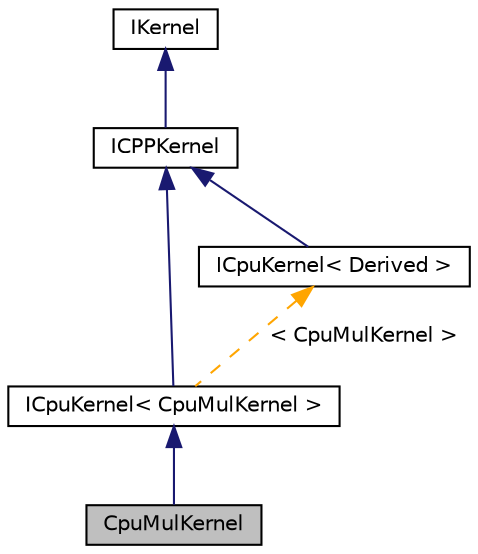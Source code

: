 digraph "CpuMulKernel"
{
 // LATEX_PDF_SIZE
  edge [fontname="Helvetica",fontsize="10",labelfontname="Helvetica",labelfontsize="10"];
  node [fontname="Helvetica",fontsize="10",shape=record];
  Node1 [label="CpuMulKernel",height=0.2,width=0.4,color="black", fillcolor="grey75", style="filled", fontcolor="black",tooltip="Interface for the kernel to perform multiplication between two tensors."];
  Node2 -> Node1 [dir="back",color="midnightblue",fontsize="10",style="solid",fontname="Helvetica"];
  Node2 [label="ICpuKernel\< CpuMulKernel \>",height=0.2,width=0.4,color="black", fillcolor="white", style="filled",URL="$classarm__compute_1_1cpu_1_1_i_cpu_kernel.xhtml",tooltip=" "];
  Node3 -> Node2 [dir="back",color="midnightblue",fontsize="10",style="solid",fontname="Helvetica"];
  Node3 [label="ICPPKernel",height=0.2,width=0.4,color="black", fillcolor="white", style="filled",URL="$classarm__compute_1_1_i_c_p_p_kernel.xhtml",tooltip="Common interface for all kernels implemented in C++."];
  Node4 -> Node3 [dir="back",color="midnightblue",fontsize="10",style="solid",fontname="Helvetica"];
  Node4 [label="IKernel",height=0.2,width=0.4,color="black", fillcolor="white", style="filled",URL="$classarm__compute_1_1_i_kernel.xhtml",tooltip="Common information for all the kernels."];
  Node5 -> Node2 [dir="back",color="orange",fontsize="10",style="dashed",label=" \< CpuMulKernel \>" ,fontname="Helvetica"];
  Node5 [label="ICpuKernel\< Derived \>",height=0.2,width=0.4,color="black", fillcolor="white", style="filled",URL="$classarm__compute_1_1cpu_1_1_i_cpu_kernel.xhtml",tooltip=" "];
  Node3 -> Node5 [dir="back",color="midnightblue",fontsize="10",style="solid",fontname="Helvetica"];
}
